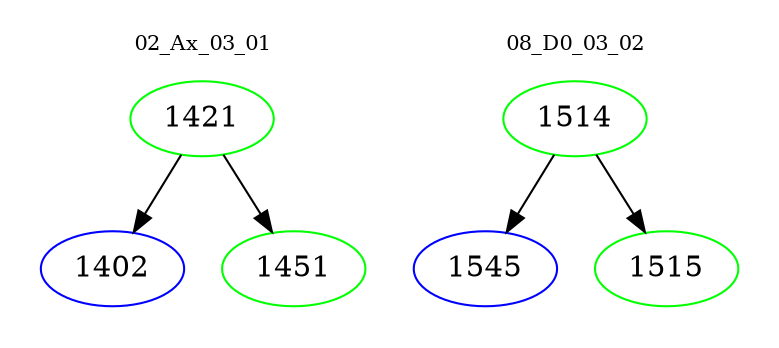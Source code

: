 digraph{
subgraph cluster_0 {
color = white
label = "02_Ax_03_01";
fontsize=10;
T0_1421 [label="1421", color="green"]
T0_1421 -> T0_1402 [color="black"]
T0_1402 [label="1402", color="blue"]
T0_1421 -> T0_1451 [color="black"]
T0_1451 [label="1451", color="green"]
}
subgraph cluster_1 {
color = white
label = "08_D0_03_02";
fontsize=10;
T1_1514 [label="1514", color="green"]
T1_1514 -> T1_1545 [color="black"]
T1_1545 [label="1545", color="blue"]
T1_1514 -> T1_1515 [color="black"]
T1_1515 [label="1515", color="green"]
}
}
